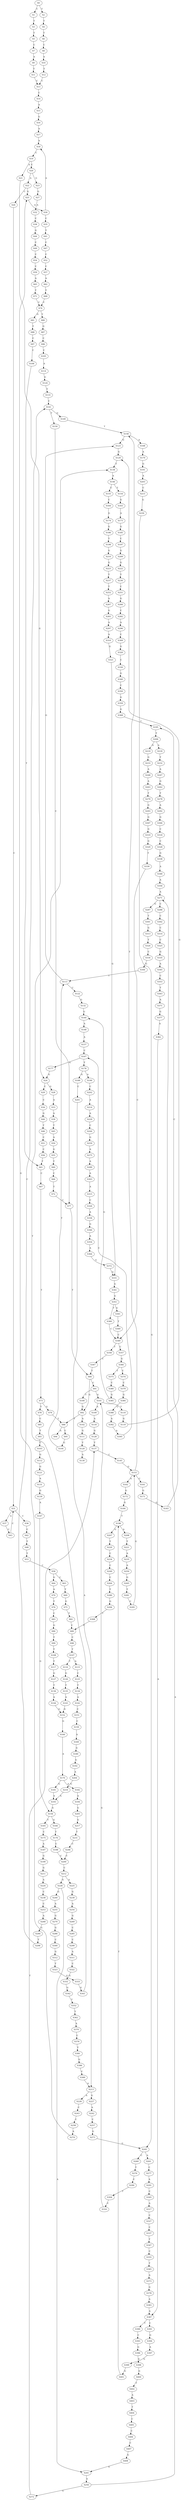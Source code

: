 strict digraph  {
	S0 -> S1 [ label = C ];
	S0 -> S2 [ label = T ];
	S1 -> S3 [ label = T ];
	S2 -> S4 [ label = T ];
	S3 -> S5 [ label = T ];
	S4 -> S6 [ label = T ];
	S5 -> S7 [ label = C ];
	S6 -> S8 [ label = C ];
	S7 -> S9 [ label = A ];
	S8 -> S10 [ label = A ];
	S9 -> S11 [ label = T ];
	S10 -> S12 [ label = T ];
	S11 -> S13 [ label = C ];
	S12 -> S13 [ label = C ];
	S13 -> S14 [ label = C ];
	S14 -> S15 [ label = A ];
	S15 -> S16 [ label = G ];
	S16 -> S17 [ label = A ];
	S17 -> S18 [ label = A ];
	S18 -> S19 [ label = C ];
	S19 -> S20 [ label = C ];
	S19 -> S21 [ label = A ];
	S20 -> S22 [ label = A ];
	S20 -> S23 [ label = G ];
	S21 -> S24 [ label = G ];
	S22 -> S25 [ label = G ];
	S22 -> S26 [ label = C ];
	S23 -> S27 [ label = G ];
	S24 -> S28 [ label = G ];
	S24 -> S29 [ label = C ];
	S25 -> S30 [ label = A ];
	S26 -> S31 [ label = C ];
	S27 -> S32 [ label = A ];
	S28 -> S33 [ label = A ];
	S29 -> S34 [ label = C ];
	S30 -> S35 [ label = C ];
	S30 -> S18 [ label = A ];
	S31 -> S36 [ label = C ];
	S31 -> S37 [ label = A ];
	S32 -> S38 [ label = C ];
	S33 -> S39 [ label = A ];
	S34 -> S40 [ label = G ];
	S35 -> S41 [ label = T ];
	S36 -> S42 [ label = C ];
	S37 -> S43 [ label = C ];
	S38 -> S44 [ label = G ];
	S39 -> S45 [ label = T ];
	S40 -> S46 [ label = T ];
	S41 -> S47 [ label = C ];
	S42 -> S48 [ label = T ];
	S43 -> S31 [ label = C ];
	S44 -> S49 [ label = C ];
	S45 -> S50 [ label = A ];
	S46 -> S51 [ label = C ];
	S47 -> S52 [ label = C ];
	S48 -> S53 [ label = T ];
	S49 -> S54 [ label = C ];
	S50 -> S55 [ label = G ];
	S51 -> S56 [ label = C ];
	S52 -> S57 [ label = C ];
	S53 -> S58 [ label = C ];
	S54 -> S59 [ label = C ];
	S55 -> S60 [ label = T ];
	S56 -> S61 [ label = T ];
	S57 -> S62 [ label = A ];
	S58 -> S63 [ label = C ];
	S58 -> S64 [ label = G ];
	S59 -> S65 [ label = A ];
	S60 -> S66 [ label = C ];
	S61 -> S67 [ label = C ];
	S62 -> S68 [ label = T ];
	S63 -> S69 [ label = T ];
	S64 -> S70 [ label = A ];
	S65 -> S71 [ label = T ];
	S66 -> S72 [ label = T ];
	S67 -> S73 [ label = T ];
	S68 -> S74 [ label = C ];
	S69 -> S75 [ label = G ];
	S70 -> S76 [ label = T ];
	S71 -> S74 [ label = C ];
	S72 -> S77 [ label = C ];
	S73 -> S78 [ label = T ];
	S73 -> S79 [ label = G ];
	S74 -> S80 [ label = T ];
	S74 -> S81 [ label = G ];
	S75 -> S82 [ label = T ];
	S76 -> S83 [ label = C ];
	S77 -> S84 [ label = T ];
	S78 -> S85 [ label = C ];
	S79 -> S86 [ label = T ];
	S80 -> S87 [ label = G ];
	S81 -> S88 [ label = T ];
	S82 -> S89 [ label = C ];
	S83 -> S90 [ label = G ];
	S84 -> S91 [ label = C ];
	S84 -> S92 [ label = G ];
	S85 -> S93 [ label = T ];
	S86 -> S94 [ label = A ];
	S86 -> S95 [ label = C ];
	S87 -> S96 [ label = C ];
	S88 -> S97 [ label = C ];
	S89 -> S98 [ label = C ];
	S90 -> S99 [ label = T ];
	S91 -> S100 [ label = T ];
	S91 -> S101 [ label = G ];
	S92 -> S102 [ label = A ];
	S92 -> S86 [ label = T ];
	S93 -> S103 [ label = C ];
	S95 -> S104 [ label = G ];
	S96 -> S105 [ label = C ];
	S97 -> S106 [ label = C ];
	S98 -> S107 [ label = T ];
	S99 -> S108 [ label = T ];
	S100 -> S92 [ label = G ];
	S101 -> S109 [ label = A ];
	S101 -> S110 [ label = T ];
	S102 -> S111 [ label = G ];
	S103 -> S112 [ label = G ];
	S104 -> S113 [ label = T ];
	S105 -> S114 [ label = A ];
	S106 -> S61 [ label = T ];
	S107 -> S115 [ label = A ];
	S107 -> S116 [ label = T ];
	S108 -> S117 [ label = T ];
	S109 -> S118 [ label = A ];
	S110 -> S119 [ label = G ];
	S111 -> S120 [ label = T ];
	S112 -> S121 [ label = G ];
	S113 -> S122 [ label = C ];
	S113 -> S123 [ label = G ];
	S114 -> S124 [ label = G ];
	S115 -> S125 [ label = C ];
	S116 -> S126 [ label = G ];
	S117 -> S127 [ label = G ];
	S118 -> S128 [ label = G ];
	S119 -> S129 [ label = G ];
	S120 -> S130 [ label = A ];
	S121 -> S131 [ label = A ];
	S122 -> S132 [ label = G ];
	S123 -> S129 [ label = G ];
	S124 -> S133 [ label = T ];
	S125 -> S134 [ label = T ];
	S126 -> S135 [ label = T ];
	S127 -> S136 [ label = T ];
	S128 -> S137 [ label = T ];
	S129 -> S138 [ label = T ];
	S131 -> S139 [ label = G ];
	S132 -> S140 [ label = G ];
	S133 -> S141 [ label = C ];
	S134 -> S142 [ label = A ];
	S135 -> S143 [ label = A ];
	S136 -> S144 [ label = A ];
	S137 -> S145 [ label = C ];
	S138 -> S146 [ label = A ];
	S139 -> S147 [ label = A ];
	S140 -> S148 [ label = A ];
	S141 -> S149 [ label = G ];
	S141 -> S150 [ label = T ];
	S142 -> S151 [ label = C ];
	S143 -> S152 [ label = G ];
	S144 -> S152 [ label = G ];
	S145 -> S153 [ label = G ];
	S146 -> S154 [ label = T ];
	S146 -> S155 [ label = C ];
	S147 -> S156 [ label = G ];
	S148 -> S157 [ label = A ];
	S149 -> S158 [ label = T ];
	S150 -> S77 [ label = C ];
	S151 -> S159 [ label = C ];
	S152 -> S160 [ label = G ];
	S153 -> S161 [ label = C ];
	S153 -> S158 [ label = T ];
	S153 -> S162 [ label = A ];
	S154 -> S163 [ label = G ];
	S155 -> S164 [ label = C ];
	S156 -> S165 [ label = T ];
	S156 -> S166 [ label = G ];
	S157 -> S167 [ label = C ];
	S158 -> S168 [ label = A ];
	S158 -> S123 [ label = G ];
	S159 -> S169 [ label = A ];
	S160 -> S170 [ label = A ];
	S161 -> S171 [ label = G ];
	S162 -> S172 [ label = G ];
	S163 -> S173 [ label = A ];
	S164 -> S174 [ label = G ];
	S165 -> S175 [ label = C ];
	S166 -> S176 [ label = T ];
	S167 -> S177 [ label = A ];
	S167 -> S178 [ label = T ];
	S168 -> S179 [ label = A ];
	S169 -> S180 [ label = G ];
	S170 -> S181 [ label = G ];
	S170 -> S182 [ label = A ];
	S171 -> S183 [ label = G ];
	S172 -> S184 [ label = G ];
	S173 -> S185 [ label = G ];
	S174 -> S186 [ label = G ];
	S175 -> S187 [ label = A ];
	S176 -> S188 [ label = C ];
	S177 -> S24 [ label = G ];
	S178 -> S189 [ label = G ];
	S178 -> S190 [ label = A ];
	S179 -> S191 [ label = G ];
	S180 -> S192 [ label = G ];
	S181 -> S193 [ label = A ];
	S182 -> S194 [ label = A ];
	S183 -> S195 [ label = C ];
	S184 -> S196 [ label = T ];
	S185 -> S197 [ label = C ];
	S186 -> S198 [ label = T ];
	S187 -> S199 [ label = G ];
	S188 -> S200 [ label = C ];
	S189 -> S201 [ label = C ];
	S190 -> S202 [ label = C ];
	S191 -> S203 [ label = A ];
	S192 -> S204 [ label = A ];
	S193 -> S156 [ label = G ];
	S194 -> S205 [ label = G ];
	S195 -> S206 [ label = T ];
	S196 -> S207 [ label = G ];
	S196 -> S208 [ label = A ];
	S197 -> S209 [ label = G ];
	S198 -> S210 [ label = G ];
	S199 -> S211 [ label = G ];
	S200 -> S212 [ label = C ];
	S201 -> S213 [ label = A ];
	S202 -> S214 [ label = A ];
	S203 -> S215 [ label = C ];
	S204 -> S216 [ label = G ];
	S205 -> S217 [ label = G ];
	S206 -> S218 [ label = A ];
	S206 -> S219 [ label = G ];
	S207 -> S220 [ label = T ];
	S208 -> S221 [ label = T ];
	S209 -> S222 [ label = G ];
	S210 -> S223 [ label = G ];
	S211 -> S224 [ label = A ];
	S212 -> S225 [ label = A ];
	S212 -> S226 [ label = G ];
	S213 -> S227 [ label = G ];
	S213 -> S228 [ label = A ];
	S214 -> S229 [ label = A ];
	S215 -> S230 [ label = G ];
	S216 -> S193 [ label = A ];
	S217 -> S231 [ label = T ];
	S218 -> S232 [ label = T ];
	S219 -> S233 [ label = G ];
	S220 -> S234 [ label = C ];
	S221 -> S235 [ label = A ];
	S222 -> S236 [ label = T ];
	S223 -> S237 [ label = T ];
	S224 -> S238 [ label = C ];
	S225 -> S239 [ label = G ];
	S226 -> S240 [ label = G ];
	S226 -> S241 [ label = A ];
	S227 -> S242 [ label = A ];
	S228 -> S243 [ label = C ];
	S229 -> S244 [ label = C ];
	S230 -> S245 [ label = G ];
	S231 -> S246 [ label = C ];
	S232 -> S247 [ label = A ];
	S233 -> S248 [ label = A ];
	S234 -> S249 [ label = C ];
	S235 -> S250 [ label = A ];
	S236 -> S251 [ label = C ];
	S237 -> S252 [ label = T ];
	S238 -> S253 [ label = C ];
	S239 -> S254 [ label = A ];
	S240 -> S255 [ label = A ];
	S241 -> S256 [ label = A ];
	S242 -> S257 [ label = C ];
	S243 -> S258 [ label = C ];
	S244 -> S259 [ label = G ];
	S245 -> S260 [ label = C ];
	S245 -> S261 [ label = A ];
	S246 -> S200 [ label = C ];
	S247 -> S262 [ label = G ];
	S248 -> S263 [ label = A ];
	S249 -> S264 [ label = C ];
	S250 -> S265 [ label = G ];
	S251 -> S266 [ label = G ];
	S252 -> S267 [ label = A ];
	S253 -> S268 [ label = A ];
	S254 -> S269 [ label = G ];
	S255 -> S270 [ label = G ];
	S256 -> S271 [ label = A ];
	S256 -> S272 [ label = G ];
	S257 -> S273 [ label = G ];
	S258 -> S274 [ label = A ];
	S259 -> S275 [ label = A ];
	S260 -> S276 [ label = T ];
	S261 -> S277 [ label = C ];
	S262 -> S278 [ label = T ];
	S263 -> S279 [ label = T ];
	S264 -> S280 [ label = T ];
	S265 -> S281 [ label = T ];
	S266 -> S282 [ label = C ];
	S267 -> S283 [ label = G ];
	S268 -> S284 [ label = G ];
	S269 -> S285 [ label = C ];
	S270 -> S286 [ label = G ];
	S271 -> S287 [ label = G ];
	S271 -> S288 [ label = C ];
	S272 -> S137 [ label = T ];
	S273 -> S245 [ label = G ];
	S274 -> S25 [ label = G ];
	S275 -> S289 [ label = A ];
	S276 -> S290 [ label = C ];
	S277 -> S291 [ label = A ];
	S278 -> S292 [ label = A ];
	S279 -> S293 [ label = G ];
	S280 -> S294 [ label = G ];
	S281 -> S295 [ label = C ];
	S282 -> S296 [ label = A ];
	S283 -> S297 [ label = A ];
	S284 -> S298 [ label = T ];
	S285 -> S299 [ label = C ];
	S286 -> S300 [ label = C ];
	S287 -> S301 [ label = T ];
	S288 -> S302 [ label = C ];
	S289 -> S303 [ label = A ];
	S290 -> S304 [ label = T ];
	S291 -> S305 [ label = C ];
	S292 -> S306 [ label = G ];
	S293 -> S307 [ label = G ];
	S294 -> S308 [ label = T ];
	S295 -> S153 [ label = G ];
	S296 -> S309 [ label = C ];
	S297 -> S310 [ label = A ];
	S298 -> S141 [ label = C ];
	S299 -> S311 [ label = A ];
	S300 -> S312 [ label = G ];
	S301 -> S313 [ label = G ];
	S302 -> S314 [ label = C ];
	S303 -> S315 [ label = A ];
	S304 -> S316 [ label = C ];
	S305 -> S317 [ label = A ];
	S306 -> S318 [ label = C ];
	S307 -> S319 [ label = G ];
	S308 -> S89 [ label = C ];
	S309 -> S320 [ label = G ];
	S310 -> S321 [ label = G ];
	S311 -> S322 [ label = C ];
	S312 -> S323 [ label = T ];
	S313 -> S324 [ label = T ];
	S314 -> S325 [ label = C ];
	S315 -> S326 [ label = C ];
	S316 -> S101 [ label = G ];
	S317 -> S327 [ label = C ];
	S318 -> S328 [ label = C ];
	S319 -> S329 [ label = G ];
	S320 -> S330 [ label = C ];
	S321 -> S331 [ label = G ];
	S322 -> S332 [ label = G ];
	S323 -> S333 [ label = G ];
	S324 -> S334 [ label = C ];
	S325 -> S335 [ label = G ];
	S326 -> S336 [ label = A ];
	S327 -> S337 [ label = C ];
	S328 -> S338 [ label = G ];
	S329 -> S339 [ label = T ];
	S330 -> S340 [ label = G ];
	S331 -> S341 [ label = G ];
	S332 -> S342 [ label = G ];
	S333 -> S343 [ label = G ];
	S334 -> S344 [ label = G ];
	S335 -> S345 [ label = A ];
	S336 -> S346 [ label = G ];
	S337 -> S347 [ label = T ];
	S338 -> S348 [ label = A ];
	S339 -> S349 [ label = C ];
	S340 -> S350 [ label = C ];
	S341 -> S351 [ label = G ];
	S342 -> S352 [ label = T ];
	S343 -> S138 [ label = T ];
	S344 -> S113 [ label = T ];
	S345 -> S353 [ label = C ];
	S346 -> S354 [ label = A ];
	S347 -> S355 [ label = C ];
	S348 -> S356 [ label = A ];
	S349 -> S357 [ label = C ];
	S349 -> S358 [ label = T ];
	S350 -> S359 [ label = G ];
	S351 -> S360 [ label = T ];
	S351 -> S361 [ label = G ];
	S352 -> S362 [ label = T ];
	S353 -> S363 [ label = T ];
	S354 -> S364 [ label = A ];
	S355 -> S365 [ label = T ];
	S356 -> S271 [ label = A ];
	S357 -> S366 [ label = G ];
	S358 -> S367 [ label = C ];
	S359 -> S368 [ label = G ];
	S360 -> S349 [ label = C ];
	S361 -> S369 [ label = T ];
	S362 -> S370 [ label = A ];
	S363 -> S371 [ label = A ];
	S364 -> S372 [ label = G ];
	S365 -> S373 [ label = A ];
	S366 -> S374 [ label = C ];
	S366 -> S375 [ label = T ];
	S367 -> S84 [ label = T ];
	S368 -> S195 [ label = C ];
	S369 -> S349 [ label = C ];
	S370 -> S376 [ label = C ];
	S371 -> S377 [ label = G ];
	S372 -> S331 [ label = G ];
	S373 -> S378 [ label = G ];
	S374 -> S379 [ label = C ];
	S375 -> S380 [ label = C ];
	S376 -> S381 [ label = T ];
	S377 -> S382 [ label = A ];
	S378 -> S383 [ label = A ];
	S379 -> S384 [ label = G ];
	S380 -> S385 [ label = G ];
	S381 -> S386 [ label = G ];
	S382 -> S387 [ label = A ];
	S383 -> S387 [ label = A ];
	S384 -> S388 [ label = G ];
	S385 -> S140 [ label = G ];
	S386 -> S389 [ label = C ];
	S387 -> S390 [ label = T ];
	S387 -> S391 [ label = C ];
	S388 -> S392 [ label = A ];
	S389 -> S213 [ label = A ];
	S390 -> S393 [ label = C ];
	S391 -> S394 [ label = G ];
	S392 -> S395 [ label = A ];
	S393 -> S396 [ label = G ];
	S394 -> S397 [ label = A ];
	S395 -> S167 [ label = C ];
	S396 -> S398 [ label = G ];
	S397 -> S399 [ label = G ];
	S398 -> S400 [ label = G ];
	S399 -> S401 [ label = G ];
	S400 -> S402 [ label = T ];
	S401 -> S196 [ label = T ];
	S402 -> S403 [ label = A ];
	S403 -> S404 [ label = T ];
	S404 -> S405 [ label = C ];
	S405 -> S406 [ label = C ];
	S406 -> S407 [ label = C ];
	S407 -> S408 [ label = G ];
	S408 -> S241 [ label = A ];
}
